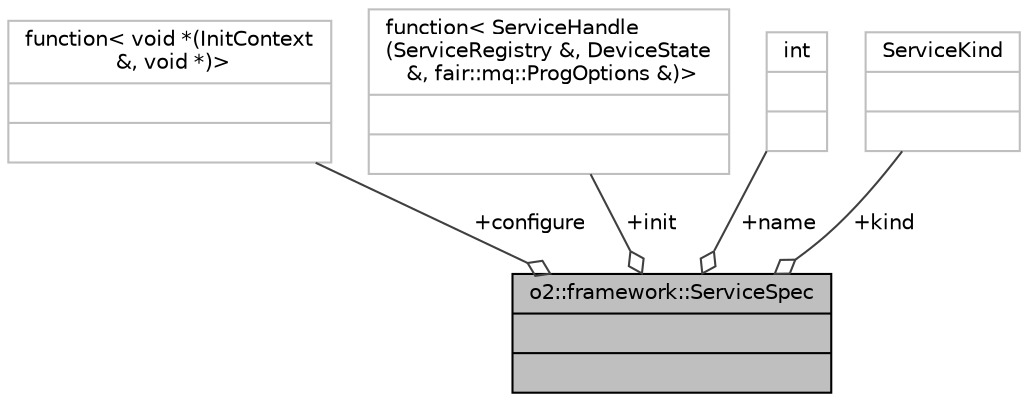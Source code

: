 digraph "o2::framework::ServiceSpec"
{
 // INTERACTIVE_SVG=YES
  bgcolor="transparent";
  edge [fontname="Helvetica",fontsize="10",labelfontname="Helvetica",labelfontsize="10"];
  node [fontname="Helvetica",fontsize="10",shape=record];
  Node1 [label="{o2::framework::ServiceSpec\n||}",height=0.2,width=0.4,color="black", fillcolor="grey75", style="filled", fontcolor="black"];
  Node2 -> Node1 [color="grey25",fontsize="10",style="solid",label=" +configure" ,arrowhead="odiamond",fontname="Helvetica"];
  Node2 [label="{function\< void *(InitContext\l &, void *)\>\n||}",height=0.2,width=0.4,color="grey75"];
  Node3 -> Node1 [color="grey25",fontsize="10",style="solid",label=" +init" ,arrowhead="odiamond",fontname="Helvetica"];
  Node3 [label="{function\< ServiceHandle\l(ServiceRegistry &, DeviceState\l &, fair::mq::ProgOptions &)\>\n||}",height=0.2,width=0.4,color="grey75"];
  Node4 -> Node1 [color="grey25",fontsize="10",style="solid",label=" +name" ,arrowhead="odiamond",fontname="Helvetica"];
  Node4 [label="{int\n||}",height=0.2,width=0.4,color="grey75"];
  Node5 -> Node1 [color="grey25",fontsize="10",style="solid",label=" +kind" ,arrowhead="odiamond",fontname="Helvetica"];
  Node5 [label="{ServiceKind\n||}",height=0.2,width=0.4,color="grey75"];
}
